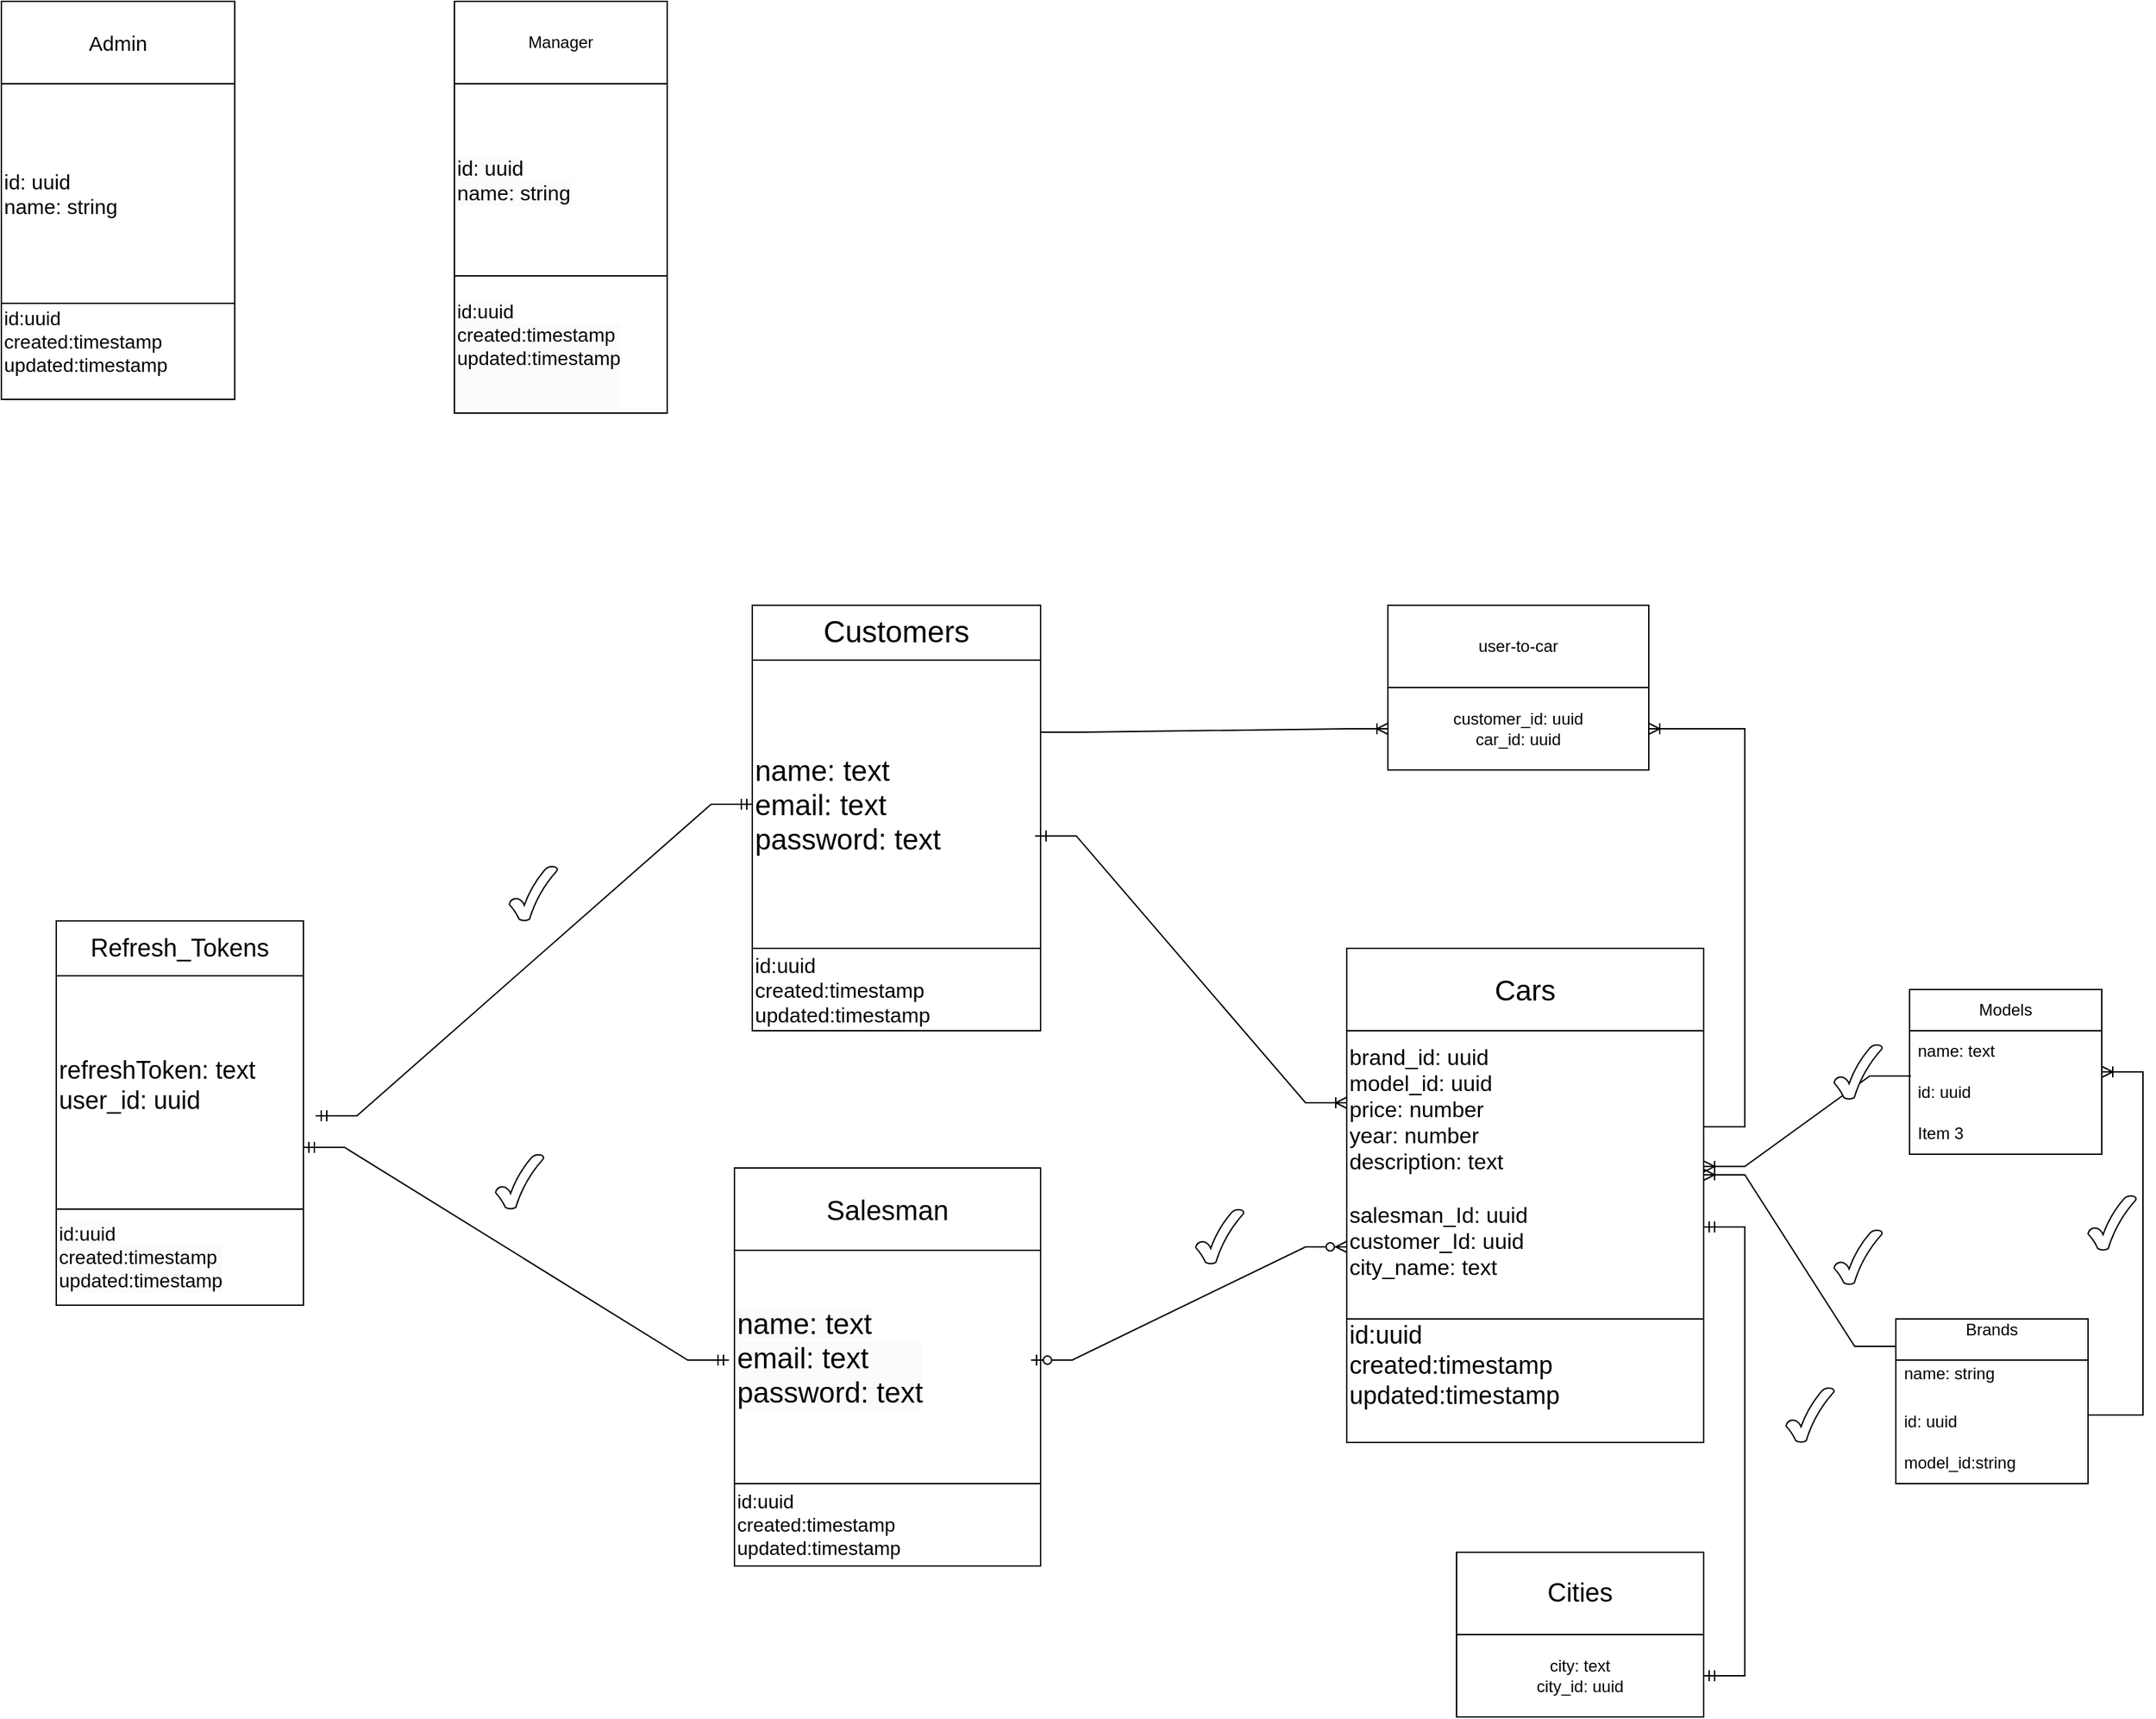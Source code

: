 <mxfile version="24.7.14">
  <diagram name="Страница — 1" id="tzh570L_oyDHZUyU0s-m">
    <mxGraphModel dx="1434" dy="3082" grid="1" gridSize="10" guides="1" tooltips="1" connect="1" arrows="1" fold="1" page="1" pageScale="1" pageWidth="1654" pageHeight="2336" math="0" shadow="0">
      <root>
        <mxCell id="0" />
        <mxCell id="1" parent="0" />
        <mxCell id="eurHvXZVV9UuIyRGiBzC-6" value="&lt;font style=&quot;font-size: 21px;&quot;&gt;name: text&lt;/font&gt;&lt;div style=&quot;font-size: 21px;&quot;&gt;&lt;font style=&quot;font-size: 21px;&quot;&gt;email: text&lt;/font&gt;&lt;/div&gt;&lt;div style=&quot;font-size: 21px;&quot;&gt;&lt;font style=&quot;font-size: 21px;&quot;&gt;password: text&lt;/font&gt;&lt;/div&gt;" style="whiteSpace=wrap;html=1;aspect=fixed;align=left;" parent="1" vertex="1">
          <mxGeometry x="617" y="190" width="210" height="210" as="geometry" />
        </mxCell>
        <mxCell id="eurHvXZVV9UuIyRGiBzC-9" value="id:uuid&lt;div style=&quot;font-size: 15px;&quot;&gt;created:timestamp&lt;/div&gt;&lt;div style=&quot;font-size: 15px;&quot;&gt;updated:timestamp&lt;/div&gt;" style="rounded=0;whiteSpace=wrap;html=1;align=left;fontSize=15;" parent="1" vertex="1">
          <mxGeometry x="617" y="400" width="210" height="60" as="geometry" />
        </mxCell>
        <mxCell id="eurHvXZVV9UuIyRGiBzC-11" value="Customers" style="rounded=0;whiteSpace=wrap;html=1;fontSize=22;" parent="1" vertex="1">
          <mxGeometry x="617" y="150" width="210" height="40" as="geometry" />
        </mxCell>
        <mxCell id="eurHvXZVV9UuIyRGiBzC-23" value="refreshToken: text&lt;div&gt;user_id: uuid&lt;/div&gt;" style="whiteSpace=wrap;html=1;aspect=fixed;fontSize=18;align=left;" parent="1" vertex="1">
          <mxGeometry x="110" y="410" width="180" height="180" as="geometry" />
        </mxCell>
        <mxCell id="eurHvXZVV9UuIyRGiBzC-24" value="Refresh_Tokens" style="rounded=0;whiteSpace=wrap;html=1;fontSize=18;" parent="1" vertex="1">
          <mxGeometry x="110" y="380" width="180" height="40" as="geometry" />
        </mxCell>
        <mxCell id="eurHvXZVV9UuIyRGiBzC-27" value="&lt;br&gt;&lt;span style=&quot;color: rgb(0, 0, 0); font-family: Helvetica; font-size: 14px; font-style: normal; font-variant-ligatures: normal; font-variant-caps: normal; font-weight: 400; letter-spacing: normal; orphans: 2; text-indent: 0px; text-transform: none; widows: 2; word-spacing: 0px; -webkit-text-stroke-width: 0px; white-space: normal; background-color: rgb(251, 251, 251); text-decoration-thickness: initial; text-decoration-style: initial; text-decoration-color: initial; float: none; display: inline !important;&quot;&gt;id:uuid&lt;/span&gt;&lt;div style=&quot;forced-color-adjust: none; color: rgb(0, 0, 0); font-family: Helvetica; font-size: 14px; font-style: normal; font-variant-ligatures: normal; font-variant-caps: normal; font-weight: 400; letter-spacing: normal; orphans: 2; text-indent: 0px; text-transform: none; widows: 2; word-spacing: 0px; -webkit-text-stroke-width: 0px; white-space: normal; background-color: rgb(251, 251, 251); text-decoration-thickness: initial; text-decoration-style: initial; text-decoration-color: initial;&quot;&gt;created:timestamp&lt;/div&gt;&lt;div style=&quot;forced-color-adjust: none; color: rgb(0, 0, 0); font-family: Helvetica; font-size: 14px; font-style: normal; font-variant-ligatures: normal; font-variant-caps: normal; font-weight: 400; letter-spacing: normal; orphans: 2; text-indent: 0px; text-transform: none; widows: 2; word-spacing: 0px; -webkit-text-stroke-width: 0px; white-space: normal; background-color: rgb(251, 251, 251); text-decoration-thickness: initial; text-decoration-style: initial; text-decoration-color: initial;&quot;&gt;updated:timestamp&lt;/div&gt;&lt;div&gt;&lt;br/&gt;&lt;/div&gt;" style="rounded=0;whiteSpace=wrap;html=1;align=left;fontSize=14;" parent="1" vertex="1">
          <mxGeometry x="110" y="590" width="180" height="70" as="geometry" />
        </mxCell>
        <mxCell id="0BwHA3h7uG1Hugz1Lj5o-1" value="Salesman" style="rounded=0;whiteSpace=wrap;html=1;fontSize=20;" parent="1" vertex="1">
          <mxGeometry x="604" y="560" width="223" height="60" as="geometry" />
        </mxCell>
        <mxCell id="0BwHA3h7uG1Hugz1Lj5o-2" value="&lt;br&gt;&lt;span style=&quot;font-size: 14px;&quot;&gt;id:uuid&lt;/span&gt;&lt;div style=&quot;font-size: 14px;&quot;&gt;created:timestamp&lt;/div&gt;&lt;div style=&quot;font-size: 14px;&quot;&gt;updated:timestamp&lt;/div&gt;&lt;div&gt;&lt;br style=&quot;font-size: 14px;&quot;&gt;&lt;/div&gt;" style="rounded=0;whiteSpace=wrap;html=1;align=left;" parent="1" vertex="1">
          <mxGeometry x="604" y="790" width="223" height="60" as="geometry" />
        </mxCell>
        <mxCell id="0BwHA3h7uG1Hugz1Lj5o-3" value="&#xa;&lt;font style=&quot;forced-color-adjust: none; color: rgb(0, 0, 0); font-family: Helvetica; font-style: normal; font-variant-ligatures: normal; font-variant-caps: normal; font-weight: 400; letter-spacing: normal; orphans: 2; text-indent: 0px; text-transform: none; widows: 2; word-spacing: 0px; -webkit-text-stroke-width: 0px; white-space: normal; background-color: rgb(251, 251, 251); text-decoration-thickness: initial; text-decoration-style: initial; text-decoration-color: initial; font-size: 21px;&quot;&gt;name: text&lt;/font&gt;&lt;div style=&quot;forced-color-adjust: none; color: rgb(0, 0, 0); font-family: Helvetica; font-style: normal; font-variant-ligatures: normal; font-variant-caps: normal; font-weight: 400; letter-spacing: normal; orphans: 2; text-indent: 0px; text-transform: none; widows: 2; word-spacing: 0px; -webkit-text-stroke-width: 0px; white-space: normal; background-color: rgb(251, 251, 251); text-decoration-thickness: initial; text-decoration-style: initial; text-decoration-color: initial; font-size: 21px;&quot;&gt;&lt;font style=&quot;forced-color-adjust: none; font-size: 21px;&quot;&gt;email: text&lt;/font&gt;&lt;/div&gt;&lt;div style=&quot;forced-color-adjust: none; color: rgb(0, 0, 0); font-family: Helvetica; font-style: normal; font-variant-ligatures: normal; font-variant-caps: normal; font-weight: 400; letter-spacing: normal; orphans: 2; text-indent: 0px; text-transform: none; widows: 2; word-spacing: 0px; -webkit-text-stroke-width: 0px; white-space: normal; background-color: rgb(251, 251, 251); text-decoration-thickness: initial; text-decoration-style: initial; text-decoration-color: initial; font-size: 21px;&quot;&gt;&lt;font style=&quot;forced-color-adjust: none; font-size: 21px;&quot;&gt;password: text&lt;/font&gt;&lt;/div&gt;&#xa;&#xa;" style="rounded=0;whiteSpace=wrap;html=1;align=left;" parent="1" vertex="1">
          <mxGeometry x="604" y="620" width="223" height="170" as="geometry" />
        </mxCell>
        <mxCell id="0BwHA3h7uG1Hugz1Lj5o-4" value="Cars" style="rounded=0;whiteSpace=wrap;html=1;fontSize=21;" parent="1" vertex="1">
          <mxGeometry x="1050" y="400" width="260" height="60" as="geometry" />
        </mxCell>
        <mxCell id="0BwHA3h7uG1Hugz1Lj5o-5" value="&lt;font style=&quot;font-size: 16px;&quot;&gt;brand_id: uuid&lt;/font&gt;&lt;div style=&quot;font-size: 16px;&quot;&gt;model_id: uuid&lt;/div&gt;&lt;div style=&quot;font-size: 16px;&quot;&gt;price: number&lt;/div&gt;&lt;div style=&quot;font-size: 16px;&quot;&gt;year: number&lt;/div&gt;&lt;div style=&quot;font-size: 16px;&quot;&gt;description: text&lt;/div&gt;&lt;div style=&quot;font-size: 16px;&quot;&gt;&lt;br&gt;&lt;/div&gt;&lt;div style=&quot;font-size: 16px;&quot;&gt;salesman_Id: uuid&lt;/div&gt;&lt;div style=&quot;font-size: 16px;&quot;&gt;customer_Id: uuid&lt;/div&gt;&lt;div style=&quot;font-size: 16px;&quot;&gt;city_name: text&lt;/div&gt;&lt;div style=&quot;font-size: 16px;&quot;&gt;&lt;br&gt;&lt;/div&gt;" style="rounded=0;whiteSpace=wrap;html=1;align=left;" parent="1" vertex="1">
          <mxGeometry x="1050" y="460" width="260" height="210" as="geometry" />
        </mxCell>
        <mxCell id="0BwHA3h7uG1Hugz1Lj5o-6" value="&#xa;&lt;br style=&quot;forced-color-adjust: none; font-size: 18px;&quot;&gt;&lt;span style=&quot;forced-color-adjust: none; font-size: 18px;&quot;&gt;id:uuid&lt;/span&gt;&lt;div style=&quot;forced-color-adjust: none; font-size: 18px;&quot;&gt;created:timestamp&lt;/div&gt;&lt;div style=&quot;forced-color-adjust: none; font-size: 18px;&quot;&gt;updated:timestamp&lt;/div&gt;&lt;div style=&quot;forced-color-adjust: none; font-size: 18px;&quot;&gt;&lt;br style=&quot;forced-color-adjust: none; color: rgb(0, 0, 0); font-family: Helvetica; font-style: normal; font-variant-ligatures: normal; font-variant-caps: normal; font-weight: 400; letter-spacing: normal; orphans: 2; text-indent: 0px; text-transform: none; widows: 2; word-spacing: 0px; -webkit-text-stroke-width: 0px; white-space: normal; background-color: rgb(251, 251, 251); text-decoration-thickness: initial; text-decoration-style: initial; text-decoration-color: initial; font-size: 18px;&quot;&gt;&#xa;&#xa;&lt;/div&gt;" style="rounded=0;whiteSpace=wrap;html=1;align=left;fontSize=18;" parent="1" vertex="1">
          <mxGeometry x="1050" y="670" width="260" height="90" as="geometry" />
        </mxCell>
        <mxCell id="0BwHA3h7uG1Hugz1Lj5o-7" value="&lt;font style=&quot;font-size: 19px;&quot;&gt;Cities&lt;/font&gt;" style="whiteSpace=wrap;html=1;" parent="1" vertex="1">
          <mxGeometry x="1130" y="840" width="180" height="60" as="geometry" />
        </mxCell>
        <mxCell id="0BwHA3h7uG1Hugz1Lj5o-8" value="city: text&lt;div&gt;city_id: uuid&lt;/div&gt;" style="whiteSpace=wrap;html=1;" parent="1" vertex="1">
          <mxGeometry x="1130" y="900" width="180" height="60" as="geometry" />
        </mxCell>
        <mxCell id="0BwHA3h7uG1Hugz1Lj5o-12" value="" style="edgeStyle=entityRelationEdgeStyle;fontSize=12;html=1;endArrow=ERmandOne;startArrow=ERmandOne;rounded=0;entryX=0;entryY=0.5;entryDx=0;entryDy=0;exitX=1.05;exitY=0.622;exitDx=0;exitDy=0;exitPerimeter=0;" parent="1" source="eurHvXZVV9UuIyRGiBzC-23" target="eurHvXZVV9UuIyRGiBzC-6" edge="1">
          <mxGeometry width="100" height="100" relative="1" as="geometry">
            <mxPoint x="350" y="480" as="sourcePoint" />
            <mxPoint x="420" y="270" as="targetPoint" />
            <Array as="points">
              <mxPoint x="420" y="280" />
            </Array>
          </mxGeometry>
        </mxCell>
        <mxCell id="0BwHA3h7uG1Hugz1Lj5o-13" value="" style="edgeStyle=entityRelationEdgeStyle;fontSize=12;html=1;endArrow=ERmandOne;startArrow=ERmandOne;rounded=0;exitX=1;exitY=0.75;exitDx=0;exitDy=0;" parent="1" source="eurHvXZVV9UuIyRGiBzC-23" edge="1">
          <mxGeometry width="100" height="100" relative="1" as="geometry">
            <mxPoint x="480" y="600" as="sourcePoint" />
            <mxPoint x="600" y="700" as="targetPoint" />
            <Array as="points">
              <mxPoint x="-60" y="720" />
              <mxPoint x="290" y="670" />
            </Array>
          </mxGeometry>
        </mxCell>
        <mxCell id="0BwHA3h7uG1Hugz1Lj5o-14" value="" style="edgeStyle=entityRelationEdgeStyle;fontSize=12;html=1;endArrow=ERzeroToMany;startArrow=ERzeroToOne;rounded=0;entryX=0;entryY=0.75;entryDx=0;entryDy=0;" parent="1" target="0BwHA3h7uG1Hugz1Lj5o-5" edge="1">
          <mxGeometry width="100" height="100" relative="1" as="geometry">
            <mxPoint x="820" y="700" as="sourcePoint" />
            <mxPoint x="920" y="600" as="targetPoint" />
            <Array as="points">
              <mxPoint x="1160" y="710" />
            </Array>
          </mxGeometry>
        </mxCell>
        <mxCell id="0BwHA3h7uG1Hugz1Lj5o-16" value="user-to-car" style="whiteSpace=wrap;html=1;labelBackgroundColor=none;" parent="1" vertex="1">
          <mxGeometry x="1080" y="150" width="190" height="60" as="geometry" />
        </mxCell>
        <mxCell id="0BwHA3h7uG1Hugz1Lj5o-17" value="customer&lt;span style=&quot;background-color: initial;&quot;&gt;_id: uuid&lt;/span&gt;&lt;div&gt;&lt;div&gt;car_id: uuid&lt;/div&gt;&lt;/div&gt;" style="whiteSpace=wrap;html=1;labelBackgroundColor=none;" parent="1" vertex="1">
          <mxGeometry x="1080" y="210" width="190" height="60" as="geometry" />
        </mxCell>
        <mxCell id="0BwHA3h7uG1Hugz1Lj5o-20" value="" style="edgeStyle=entityRelationEdgeStyle;fontSize=12;html=1;endArrow=ERoneToMany;rounded=0;entryX=0;entryY=0.5;entryDx=0;entryDy=0;exitX=1;exitY=0.25;exitDx=0;exitDy=0;" parent="1" source="eurHvXZVV9UuIyRGiBzC-6" target="0BwHA3h7uG1Hugz1Lj5o-17" edge="1">
          <mxGeometry width="100" height="100" relative="1" as="geometry">
            <mxPoint x="827" y="250" as="sourcePoint" />
            <mxPoint x="927" y="150" as="targetPoint" />
            <Array as="points">
              <mxPoint x="830" y="250" />
            </Array>
          </mxGeometry>
        </mxCell>
        <mxCell id="0BwHA3h7uG1Hugz1Lj5o-21" value="" style="edgeStyle=entityRelationEdgeStyle;fontSize=12;html=1;endArrow=ERoneToMany;rounded=0;entryX=1;entryY=0.5;entryDx=0;entryDy=0;" parent="1" target="0BwHA3h7uG1Hugz1Lj5o-17" edge="1">
          <mxGeometry width="100" height="100" relative="1" as="geometry">
            <mxPoint x="1310" y="530" as="sourcePoint" />
            <mxPoint x="1370" y="190" as="targetPoint" />
            <Array as="points">
              <mxPoint x="1930" y="510" />
              <mxPoint x="1370" y="440" />
              <mxPoint x="1360" y="440" />
              <mxPoint x="1370" y="360" />
              <mxPoint x="1280" y="190" />
              <mxPoint x="1380" y="350" />
            </Array>
          </mxGeometry>
        </mxCell>
        <mxCell id="0BwHA3h7uG1Hugz1Lj5o-22" value="" style="edgeStyle=entityRelationEdgeStyle;fontSize=12;html=1;endArrow=ERmandOne;startArrow=ERmandOne;rounded=0;entryX=1;entryY=0.681;entryDx=0;entryDy=0;entryPerimeter=0;" parent="1" target="0BwHA3h7uG1Hugz1Lj5o-5" edge="1">
          <mxGeometry width="100" height="100" relative="1" as="geometry">
            <mxPoint x="1310" y="930" as="sourcePoint" />
            <mxPoint x="1410" y="830" as="targetPoint" />
            <Array as="points">
              <mxPoint x="1900" y="1190" />
              <mxPoint x="1950" y="1010" />
            </Array>
          </mxGeometry>
        </mxCell>
        <mxCell id="yi0ejjIWuIBJxyxhGZrh-1" value="" style="verticalLabelPosition=bottom;verticalAlign=top;html=1;shape=mxgraph.basic.tick" parent="1" vertex="1">
          <mxGeometry x="440" y="340" width="35" height="40" as="geometry" />
        </mxCell>
        <mxCell id="yi0ejjIWuIBJxyxhGZrh-2" value="" style="verticalLabelPosition=bottom;verticalAlign=top;html=1;shape=mxgraph.basic.tick" parent="1" vertex="1">
          <mxGeometry x="430" y="550" width="35" height="40" as="geometry" />
        </mxCell>
        <mxCell id="yi0ejjIWuIBJxyxhGZrh-4" value="" style="verticalLabelPosition=bottom;verticalAlign=top;html=1;shape=mxgraph.basic.tick" parent="1" vertex="1">
          <mxGeometry x="1370" y="720" width="35" height="40" as="geometry" />
        </mxCell>
        <mxCell id="yi0ejjIWuIBJxyxhGZrh-5" value="" style="verticalLabelPosition=bottom;verticalAlign=top;html=1;shape=mxgraph.basic.tick" parent="1" vertex="1">
          <mxGeometry x="940" y="590" width="35" height="40" as="geometry" />
        </mxCell>
        <mxCell id="jlf7-fu_NBlKgYwUBR0I-2" value="&lt;font style=&quot;font-size: 15px;&quot;&gt;id: uuid&lt;/font&gt;&lt;div style=&quot;font-size: 15px;&quot;&gt;&lt;font style=&quot;font-size: 15px;&quot;&gt;name: string&lt;/font&gt;&lt;/div&gt;" style="whiteSpace=wrap;html=1;align=left;" parent="1" vertex="1">
          <mxGeometry x="70" y="-230" width="170" height="160" as="geometry" />
        </mxCell>
        <mxCell id="jlf7-fu_NBlKgYwUBR0I-3" value="&lt;font style=&quot;font-size: 15px;&quot;&gt;Admin&lt;/font&gt;" style="whiteSpace=wrap;html=1;" parent="1" vertex="1">
          <mxGeometry x="70" y="-290" width="170" height="60" as="geometry" />
        </mxCell>
        <mxCell id="jlf7-fu_NBlKgYwUBR0I-4" value="&lt;br&gt;&lt;br style=&quot;forced-color-adjust: none;&quot;&gt;&lt;span style=&quot;forced-color-adjust: none; font-size: 14px;&quot;&gt;id:uuid&lt;/span&gt;&lt;div style=&quot;forced-color-adjust: none; font-size: 14px;&quot;&gt;created:timestamp&lt;/div&gt;&lt;div style=&quot;forced-color-adjust: none; font-size: 14px;&quot;&gt;updated:timestamp&lt;/div&gt;&lt;div style=&quot;forced-color-adjust: none;&quot;&gt;&lt;br style=&quot;forced-color-adjust: none; color: rgb(0, 0, 0); font-family: Helvetica; font-style: normal; font-variant-ligatures: normal; font-variant-caps: normal; font-weight: 400; letter-spacing: normal; orphans: 2; text-indent: 0px; text-transform: none; widows: 2; word-spacing: 0px; -webkit-text-stroke-width: 0px; white-space: normal; background-color: rgb(251, 251, 251); text-decoration-thickness: initial; text-decoration-style: initial; text-decoration-color: initial; font-size: 14px;&quot;&gt;&lt;br&gt;&lt;br&gt;&lt;/div&gt;" style="rounded=0;whiteSpace=wrap;html=1;align=left;" parent="1" vertex="1">
          <mxGeometry x="70" y="-70" width="170" height="70" as="geometry" />
        </mxCell>
        <mxCell id="jlf7-fu_NBlKgYwUBR0I-5" value="Manager" style="rounded=0;whiteSpace=wrap;html=1;" parent="1" vertex="1">
          <mxGeometry x="400" y="-290" width="155" height="60" as="geometry" />
        </mxCell>
        <mxCell id="jlf7-fu_NBlKgYwUBR0I-6" value="&lt;br&gt;&lt;font style=&quot;forced-color-adjust: none; color: rgb(0, 0, 0); font-family: Helvetica; font-style: normal; font-variant-ligatures: normal; font-variant-caps: normal; font-weight: 400; letter-spacing: normal; orphans: 2; text-indent: 0px; text-transform: none; widows: 2; word-spacing: 0px; -webkit-text-stroke-width: 0px; white-space: normal; background-color: rgb(251, 251, 251); text-decoration-thickness: initial; text-decoration-style: initial; text-decoration-color: initial; font-size: 15px;&quot;&gt;id: uuid&lt;/font&gt;&lt;div style=&quot;forced-color-adjust: none; color: rgb(0, 0, 0); font-family: Helvetica; font-style: normal; font-variant-ligatures: normal; font-variant-caps: normal; font-weight: 400; letter-spacing: normal; orphans: 2; text-indent: 0px; text-transform: none; widows: 2; word-spacing: 0px; -webkit-text-stroke-width: 0px; white-space: normal; background-color: rgb(251, 251, 251); text-decoration-thickness: initial; text-decoration-style: initial; text-decoration-color: initial; font-size: 15px;&quot;&gt;&lt;font style=&quot;forced-color-adjust: none; font-size: 15px;&quot;&gt;name: string&lt;/font&gt;&lt;/div&gt;&lt;div&gt;&lt;br/&gt;&lt;/div&gt;" style="rounded=0;whiteSpace=wrap;html=1;align=left;" parent="1" vertex="1">
          <mxGeometry x="400" y="-230" width="155" height="140" as="geometry" />
        </mxCell>
        <mxCell id="jlf7-fu_NBlKgYwUBR0I-7" value="&#xa;&lt;br style=&quot;forced-color-adjust: none; color: rgb(0, 0, 0); font-family: Helvetica; font-size: 12px; font-style: normal; font-variant-ligatures: normal; font-variant-caps: normal; font-weight: 400; letter-spacing: normal; orphans: 2; text-align: left; text-indent: 0px; text-transform: none; widows: 2; word-spacing: 0px; -webkit-text-stroke-width: 0px; white-space: normal; background-color: rgb(251, 251, 251); text-decoration-thickness: initial; text-decoration-style: initial; text-decoration-color: initial;&quot;&gt;&lt;br style=&quot;forced-color-adjust: none; color: rgb(0, 0, 0); font-family: Helvetica; font-size: 12px; font-style: normal; font-variant-ligatures: normal; font-variant-caps: normal; font-weight: 400; letter-spacing: normal; orphans: 2; text-align: left; text-indent: 0px; text-transform: none; widows: 2; word-spacing: 0px; -webkit-text-stroke-width: 0px; white-space: normal; background-color: rgb(251, 251, 251); text-decoration-thickness: initial; text-decoration-style: initial; text-decoration-color: initial;&quot;&gt;&lt;span style=&quot;forced-color-adjust: none; color: rgb(0, 0, 0); font-family: Helvetica; font-style: normal; font-variant-ligatures: normal; font-variant-caps: normal; font-weight: 400; letter-spacing: normal; orphans: 2; text-align: left; text-indent: 0px; text-transform: none; widows: 2; word-spacing: 0px; -webkit-text-stroke-width: 0px; white-space: normal; background-color: rgb(251, 251, 251); text-decoration-thickness: initial; text-decoration-style: initial; text-decoration-color: initial; font-size: 14px;&quot;&gt;id:uuid&lt;/span&gt;&lt;div style=&quot;forced-color-adjust: none; color: rgb(0, 0, 0); font-family: Helvetica; font-style: normal; font-variant-ligatures: normal; font-variant-caps: normal; font-weight: 400; letter-spacing: normal; orphans: 2; text-align: left; text-indent: 0px; text-transform: none; widows: 2; word-spacing: 0px; -webkit-text-stroke-width: 0px; white-space: normal; background-color: rgb(251, 251, 251); text-decoration-thickness: initial; text-decoration-style: initial; text-decoration-color: initial; font-size: 14px;&quot;&gt;created:timestamp&lt;/div&gt;&lt;div style=&quot;forced-color-adjust: none; color: rgb(0, 0, 0); font-family: Helvetica; font-style: normal; font-variant-ligatures: normal; font-variant-caps: normal; font-weight: 400; letter-spacing: normal; orphans: 2; text-align: left; text-indent: 0px; text-transform: none; widows: 2; word-spacing: 0px; -webkit-text-stroke-width: 0px; white-space: normal; background-color: rgb(251, 251, 251); text-decoration-thickness: initial; text-decoration-style: initial; text-decoration-color: initial; font-size: 14px;&quot;&gt;updated:timestamp&lt;/div&gt;&lt;div style=&quot;forced-color-adjust: none; color: rgb(0, 0, 0); font-family: Helvetica; font-size: 12px; font-style: normal; font-variant-ligatures: normal; font-variant-caps: normal; font-weight: 400; letter-spacing: normal; orphans: 2; text-align: left; text-indent: 0px; text-transform: none; widows: 2; word-spacing: 0px; -webkit-text-stroke-width: 0px; white-space: normal; background-color: rgb(251, 251, 251); text-decoration-thickness: initial; text-decoration-style: initial; text-decoration-color: initial;&quot;&gt;&lt;br style=&quot;forced-color-adjust: none; color: rgb(0, 0, 0); font-family: Helvetica; font-style: normal; font-variant-ligatures: normal; font-variant-caps: normal; font-weight: 400; letter-spacing: normal; orphans: 2; text-indent: 0px; text-transform: none; widows: 2; word-spacing: 0px; -webkit-text-stroke-width: 0px; white-space: normal; background-color: rgb(251, 251, 251); text-decoration-thickness: initial; text-decoration-style: initial; text-decoration-color: initial; font-size: 14px;&quot;&gt;&lt;br style=&quot;forced-color-adjust: none;&quot;&gt;&lt;/div&gt;&#xa;&#xa;" style="rounded=0;whiteSpace=wrap;html=1;align=left;" parent="1" vertex="1">
          <mxGeometry x="400" y="-90" width="155" height="100" as="geometry" />
        </mxCell>
        <mxCell id="jlf7-fu_NBlKgYwUBR0I-8" style="edgeStyle=orthogonalEdgeStyle;rounded=0;orthogonalLoop=1;jettySize=auto;html=1;exitX=0.5;exitY=1;exitDx=0;exitDy=0;" parent="1" source="jlf7-fu_NBlKgYwUBR0I-7" target="jlf7-fu_NBlKgYwUBR0I-7" edge="1">
          <mxGeometry relative="1" as="geometry" />
        </mxCell>
        <mxCell id="6WWpO7h0qMnxvAwgbyHn-1" value="Models" style="swimlane;fontStyle=0;childLayout=stackLayout;horizontal=1;startSize=30;horizontalStack=0;resizeParent=1;resizeParentMax=0;resizeLast=0;collapsible=1;marginBottom=0;whiteSpace=wrap;html=1;" parent="1" vertex="1">
          <mxGeometry x="1460" y="430" width="140" height="120" as="geometry" />
        </mxCell>
        <mxCell id="6WWpO7h0qMnxvAwgbyHn-2" value="name: text" style="text;strokeColor=none;fillColor=none;align=left;verticalAlign=middle;spacingLeft=4;spacingRight=4;overflow=hidden;points=[[0,0.5],[1,0.5]];portConstraint=eastwest;rotatable=0;whiteSpace=wrap;html=1;" parent="6WWpO7h0qMnxvAwgbyHn-1" vertex="1">
          <mxGeometry y="30" width="140" height="30" as="geometry" />
        </mxCell>
        <mxCell id="6WWpO7h0qMnxvAwgbyHn-3" value="id: uuid" style="text;strokeColor=none;fillColor=none;align=left;verticalAlign=middle;spacingLeft=4;spacingRight=4;overflow=hidden;points=[[0,0.5],[1,0.5]];portConstraint=eastwest;rotatable=0;whiteSpace=wrap;html=1;" parent="6WWpO7h0qMnxvAwgbyHn-1" vertex="1">
          <mxGeometry y="60" width="140" height="30" as="geometry" />
        </mxCell>
        <mxCell id="6WWpO7h0qMnxvAwgbyHn-4" value="Item 3" style="text;strokeColor=none;fillColor=none;align=left;verticalAlign=middle;spacingLeft=4;spacingRight=4;overflow=hidden;points=[[0,0.5],[1,0.5]];portConstraint=eastwest;rotatable=0;whiteSpace=wrap;html=1;" parent="6WWpO7h0qMnxvAwgbyHn-1" vertex="1">
          <mxGeometry y="90" width="140" height="30" as="geometry" />
        </mxCell>
        <mxCell id="6WWpO7h0qMnxvAwgbyHn-5" value="Brands&lt;div&gt;&lt;br&gt;&lt;/div&gt;" style="swimlane;fontStyle=0;childLayout=stackLayout;horizontal=1;startSize=30;horizontalStack=0;resizeParent=1;resizeParentMax=0;resizeLast=0;collapsible=1;marginBottom=0;whiteSpace=wrap;html=1;" parent="1" vertex="1">
          <mxGeometry x="1450" y="670" width="140" height="120" as="geometry" />
        </mxCell>
        <mxCell id="6WWpO7h0qMnxvAwgbyHn-6" value="name: string&lt;div&gt;&lt;br&gt;&lt;/div&gt;" style="text;strokeColor=none;fillColor=none;align=left;verticalAlign=middle;spacingLeft=4;spacingRight=4;overflow=hidden;points=[[0,0.5],[1,0.5]];portConstraint=eastwest;rotatable=0;whiteSpace=wrap;html=1;" parent="6WWpO7h0qMnxvAwgbyHn-5" vertex="1">
          <mxGeometry y="30" width="140" height="30" as="geometry" />
        </mxCell>
        <mxCell id="6WWpO7h0qMnxvAwgbyHn-7" value="id: uuid" style="text;strokeColor=none;fillColor=none;align=left;verticalAlign=middle;spacingLeft=4;spacingRight=4;overflow=hidden;points=[[0,0.5],[1,0.5]];portConstraint=eastwest;rotatable=0;whiteSpace=wrap;html=1;" parent="6WWpO7h0qMnxvAwgbyHn-5" vertex="1">
          <mxGeometry y="60" width="140" height="30" as="geometry" />
        </mxCell>
        <mxCell id="6WWpO7h0qMnxvAwgbyHn-8" value="model_id:string" style="text;strokeColor=none;fillColor=none;align=left;verticalAlign=middle;spacingLeft=4;spacingRight=4;overflow=hidden;points=[[0,0.5],[1,0.5]];portConstraint=eastwest;rotatable=0;whiteSpace=wrap;html=1;" parent="6WWpO7h0qMnxvAwgbyHn-5" vertex="1">
          <mxGeometry y="90" width="140" height="30" as="geometry" />
        </mxCell>
        <mxCell id="6WWpO7h0qMnxvAwgbyHn-9" value="" style="edgeStyle=entityRelationEdgeStyle;fontSize=12;html=1;endArrow=ERoneToMany;startArrow=ERmandOne;rounded=0;exitX=0.981;exitY=0.61;exitDx=0;exitDy=0;exitPerimeter=0;entryX=0;entryY=0.25;entryDx=0;entryDy=0;" parent="1" source="eurHvXZVV9UuIyRGiBzC-6" target="0BwHA3h7uG1Hugz1Lj5o-5" edge="1">
          <mxGeometry width="100" height="100" relative="1" as="geometry">
            <mxPoint x="870" y="410" as="sourcePoint" />
            <mxPoint x="970" y="310" as="targetPoint" />
            <Array as="points">
              <mxPoint x="560" y="260" />
            </Array>
          </mxGeometry>
        </mxCell>
        <mxCell id="6WWpO7h0qMnxvAwgbyHn-10" value="" style="edgeStyle=entityRelationEdgeStyle;fontSize=12;html=1;endArrow=ERoneToMany;rounded=0;entryX=1;entryY=0.471;entryDx=0;entryDy=0;entryPerimeter=0;exitX=0.007;exitY=1.1;exitDx=0;exitDy=0;exitPerimeter=0;" parent="1" source="6WWpO7h0qMnxvAwgbyHn-2" target="0BwHA3h7uG1Hugz1Lj5o-5" edge="1">
          <mxGeometry width="100" height="100" relative="1" as="geometry">
            <mxPoint x="1180" y="570" as="sourcePoint" />
            <mxPoint x="1280" y="470" as="targetPoint" />
            <Array as="points">
              <mxPoint x="1460" y="320" />
            </Array>
          </mxGeometry>
        </mxCell>
        <mxCell id="6WWpO7h0qMnxvAwgbyHn-11" value="" style="edgeStyle=entityRelationEdgeStyle;fontSize=12;html=1;endArrow=ERoneToMany;rounded=0;exitX=0;exitY=0.167;exitDx=0;exitDy=0;exitPerimeter=0;" parent="1" source="6WWpO7h0qMnxvAwgbyHn-5" target="0BwHA3h7uG1Hugz1Lj5o-5" edge="1">
          <mxGeometry width="100" height="100" relative="1" as="geometry">
            <mxPoint x="1440" y="544.45" as="sourcePoint" />
            <mxPoint x="1618.96" y="675.55" as="targetPoint" />
            <Array as="points">
              <mxPoint x="1558.96" y="570.55" />
              <mxPoint x="1668.96" y="560.55" />
            </Array>
          </mxGeometry>
        </mxCell>
        <mxCell id="6WWpO7h0qMnxvAwgbyHn-12" value="" style="verticalLabelPosition=bottom;verticalAlign=top;html=1;shape=mxgraph.basic.tick" parent="1" vertex="1">
          <mxGeometry x="1405" y="605" width="35" height="40" as="geometry" />
        </mxCell>
        <mxCell id="6WWpO7h0qMnxvAwgbyHn-13" value="" style="verticalLabelPosition=bottom;verticalAlign=top;html=1;shape=mxgraph.basic.tick" parent="1" vertex="1">
          <mxGeometry x="1405" y="470" width="35" height="40" as="geometry" />
        </mxCell>
        <mxCell id="6WWpO7h0qMnxvAwgbyHn-14" value="" style="edgeStyle=entityRelationEdgeStyle;fontSize=12;html=1;endArrow=ERoneToMany;rounded=0;" parent="1" target="6WWpO7h0qMnxvAwgbyHn-1" edge="1">
          <mxGeometry width="100" height="100" relative="1" as="geometry">
            <mxPoint x="1590" y="740" as="sourcePoint" />
            <mxPoint x="1690" y="640" as="targetPoint" />
          </mxGeometry>
        </mxCell>
        <mxCell id="6WWpO7h0qMnxvAwgbyHn-16" value="" style="verticalLabelPosition=bottom;verticalAlign=top;html=1;shape=mxgraph.basic.tick" parent="1" vertex="1">
          <mxGeometry x="1590" y="580" width="35" height="40" as="geometry" />
        </mxCell>
      </root>
    </mxGraphModel>
  </diagram>
</mxfile>
